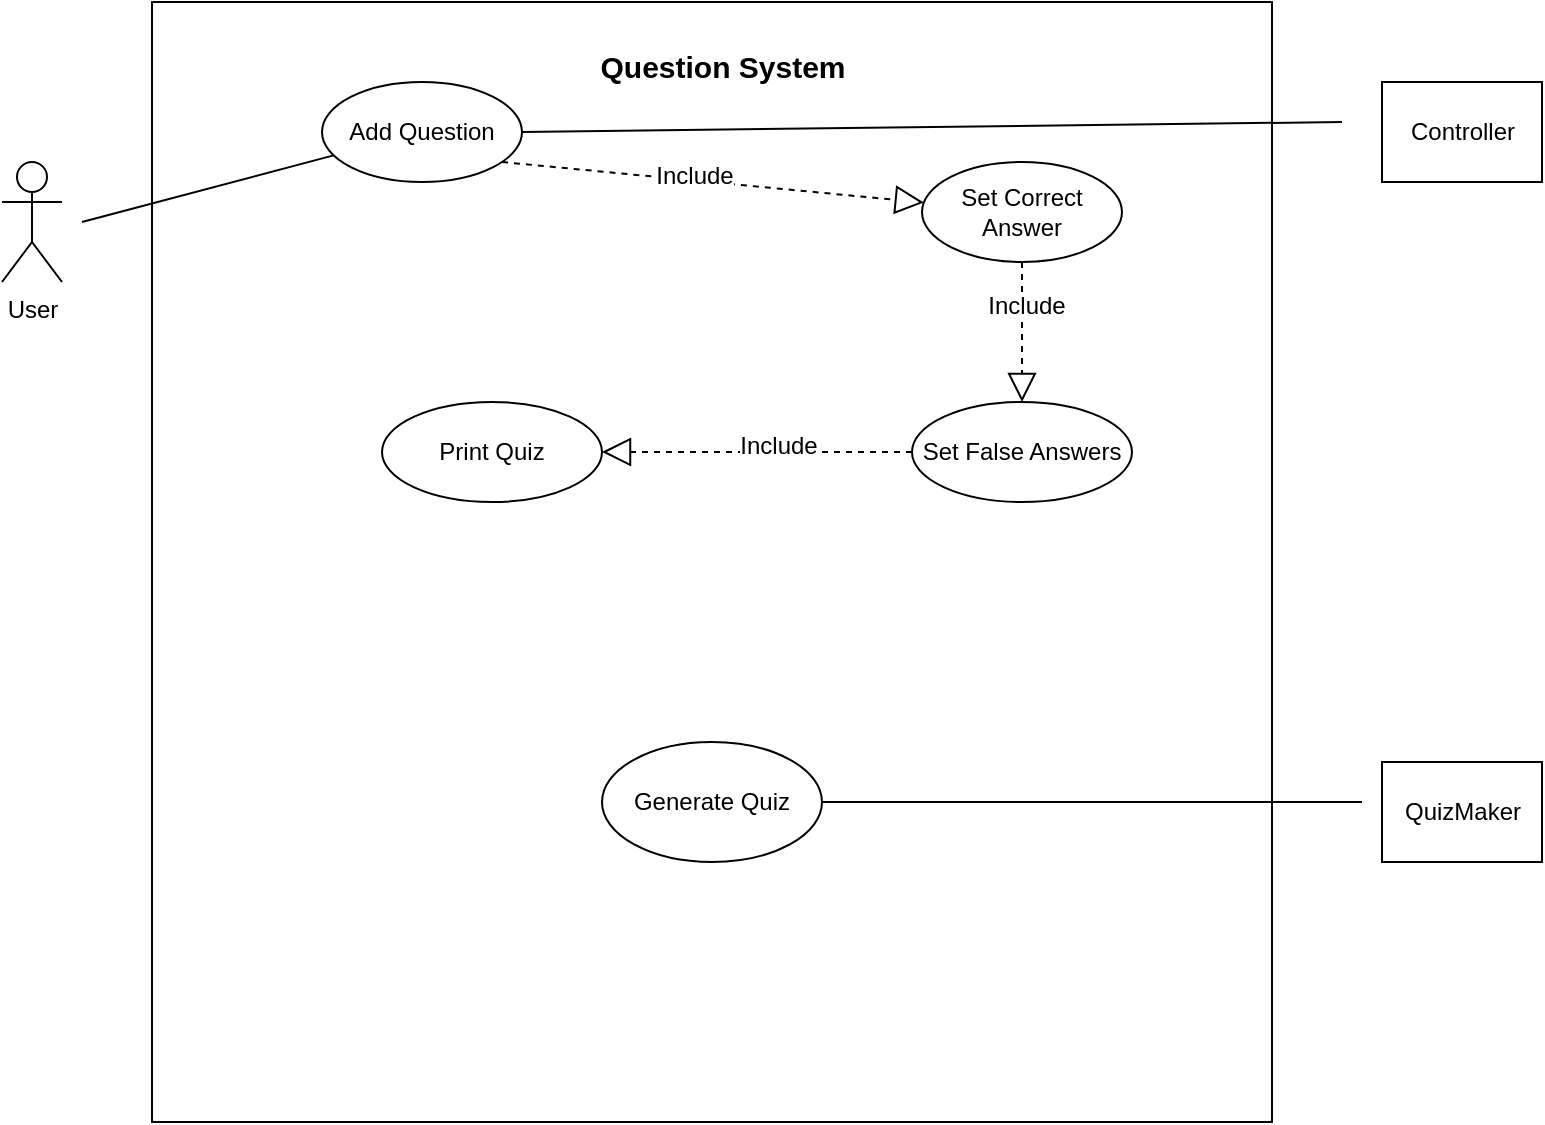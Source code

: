 <mxfile version="13.0.1" type="device"><diagram id="q8LaxA0lc2wp6pNtX117" name="Page-1"><mxGraphModel dx="1426" dy="771" grid="1" gridSize="10" guides="1" tooltips="1" connect="1" arrows="1" fold="1" page="1" pageScale="1" pageWidth="850" pageHeight="1100" math="0" shadow="0"><root><mxCell id="0"/><mxCell id="1" parent="0"/><mxCell id="jRLUgQdcrW89NEohOT9D-1" value="" style="whiteSpace=wrap;html=1;aspect=fixed;" parent="1" vertex="1"><mxGeometry x="145" width="560" height="560" as="geometry"/></mxCell><mxCell id="jRLUgQdcrW89NEohOT9D-3" value="User" style="shape=umlActor;verticalLabelPosition=bottom;labelBackgroundColor=#ffffff;verticalAlign=top;html=1;outlineConnect=0;" parent="1" vertex="1"><mxGeometry x="70" y="80" width="30" height="60" as="geometry"/></mxCell><mxCell id="jRLUgQdcrW89NEohOT9D-4" value="Add Question" style="ellipse;whiteSpace=wrap;html=1;" parent="1" vertex="1"><mxGeometry x="230" y="40" width="100" height="50" as="geometry"/></mxCell><mxCell id="jRLUgQdcrW89NEohOT9D-7" value="" style="endArrow=none;html=1;" parent="1" target="jRLUgQdcrW89NEohOT9D-4" edge="1"><mxGeometry width="50" height="50" relative="1" as="geometry"><mxPoint x="110" y="110" as="sourcePoint"/><mxPoint x="230" y="85" as="targetPoint"/></mxGeometry></mxCell><mxCell id="jRLUgQdcrW89NEohOT9D-10" value="" style="endArrow=none;html=1;exitX=1;exitY=0.5;exitDx=0;exitDy=0;" parent="1" source="jRLUgQdcrW89NEohOT9D-4" edge="1"><mxGeometry width="50" height="50" relative="1" as="geometry"><mxPoint x="670" y="100" as="sourcePoint"/><mxPoint x="740" y="60" as="targetPoint"/></mxGeometry></mxCell><mxCell id="jRLUgQdcrW89NEohOT9D-12" value="Set Correct Answer" style="ellipse;whiteSpace=wrap;html=1;" parent="1" vertex="1"><mxGeometry x="530" y="80" width="100" height="50" as="geometry"/></mxCell><mxCell id="jRLUgQdcrW89NEohOT9D-16" value="" style="endArrow=block;dashed=1;endFill=0;endSize=12;html=1;" parent="1" target="jRLUgQdcrW89NEohOT9D-12" edge="1"><mxGeometry width="160" relative="1" as="geometry"><mxPoint x="320" y="80" as="sourcePoint"/><mxPoint x="480" y="90" as="targetPoint"/></mxGeometry></mxCell><mxCell id="jRLUgQdcrW89NEohOT9D-23" value="Include" style="text;html=1;align=center;verticalAlign=middle;resizable=0;points=[];labelBackgroundColor=#ffffff;" parent="jRLUgQdcrW89NEohOT9D-16" vertex="1" connectable="0"><mxGeometry x="-0.098" y="2" relative="1" as="geometry"><mxPoint as="offset"/></mxGeometry></mxCell><mxCell id="jRLUgQdcrW89NEohOT9D-17" value="QuizMaker" style="html=1;" parent="1" vertex="1"><mxGeometry x="760" y="380" width="80" height="50" as="geometry"/></mxCell><mxCell id="jRLUgQdcrW89NEohOT9D-18" value="&lt;font style=&quot;font-size: 15px&quot;&gt;Question System&lt;/font&gt;" style="text;strokeColor=none;fillColor=none;html=1;fontSize=24;fontStyle=1;verticalAlign=middle;align=center;" parent="1" vertex="1"><mxGeometry x="380" y="10" width="100" height="40" as="geometry"/></mxCell><mxCell id="jRLUgQdcrW89NEohOT9D-22" value="Controller" style="html=1;" parent="1" vertex="1"><mxGeometry x="760" y="40" width="80" height="50" as="geometry"/></mxCell><mxCell id="jRLUgQdcrW89NEohOT9D-24" value="Set False Answers" style="ellipse;whiteSpace=wrap;html=1;" parent="1" vertex="1"><mxGeometry x="525" y="200" width="110" height="50" as="geometry"/></mxCell><mxCell id="jRLUgQdcrW89NEohOT9D-25" value="" style="endArrow=block;dashed=1;endFill=0;endSize=12;html=1;exitX=0.5;exitY=1;exitDx=0;exitDy=0;" parent="1" source="jRLUgQdcrW89NEohOT9D-12" target="jRLUgQdcrW89NEohOT9D-24" edge="1"><mxGeometry width="160" relative="1" as="geometry"><mxPoint x="510" y="150" as="sourcePoint"/><mxPoint x="670" y="150" as="targetPoint"/></mxGeometry></mxCell><mxCell id="jRLUgQdcrW89NEohOT9D-26" value="Include" style="text;html=1;align=center;verticalAlign=middle;resizable=0;points=[];labelBackgroundColor=#ffffff;" parent="jRLUgQdcrW89NEohOT9D-25" vertex="1" connectable="0"><mxGeometry x="-0.371" y="2" relative="1" as="geometry"><mxPoint as="offset"/></mxGeometry></mxCell><mxCell id="jRLUgQdcrW89NEohOT9D-30" value="Generate Quiz" style="ellipse;whiteSpace=wrap;html=1;" parent="1" vertex="1"><mxGeometry x="370" y="370" width="110" height="60" as="geometry"/></mxCell><mxCell id="jRLUgQdcrW89NEohOT9D-31" value="" style="endArrow=none;html=1;exitX=1;exitY=0.5;exitDx=0;exitDy=0;" parent="1" source="jRLUgQdcrW89NEohOT9D-30" edge="1"><mxGeometry width="50" height="50" relative="1" as="geometry"><mxPoint x="590" y="430" as="sourcePoint"/><mxPoint x="750" y="400" as="targetPoint"/></mxGeometry></mxCell><mxCell id="N_UXlgf_nFA-kv0gPfq9-3" value="Print Quiz" style="ellipse;whiteSpace=wrap;html=1;" vertex="1" parent="1"><mxGeometry x="260" y="200" width="110" height="50" as="geometry"/></mxCell><mxCell id="N_UXlgf_nFA-kv0gPfq9-8" value="" style="endArrow=block;dashed=1;endFill=0;endSize=12;html=1;exitX=0;exitY=0.5;exitDx=0;exitDy=0;entryX=1;entryY=0.5;entryDx=0;entryDy=0;" edge="1" parent="1" source="jRLUgQdcrW89NEohOT9D-24" target="N_UXlgf_nFA-kv0gPfq9-3"><mxGeometry width="160" relative="1" as="geometry"><mxPoint x="390" y="320" as="sourcePoint"/><mxPoint x="400" y="225" as="targetPoint"/></mxGeometry></mxCell><mxCell id="N_UXlgf_nFA-kv0gPfq9-9" value="Include" style="edgeLabel;html=1;align=center;verticalAlign=middle;resizable=0;points=[];fontSize=12;" vertex="1" connectable="0" parent="N_UXlgf_nFA-kv0gPfq9-8"><mxGeometry x="-0.136" y="-3" relative="1" as="geometry"><mxPoint as="offset"/></mxGeometry></mxCell></root></mxGraphModel></diagram></mxfile>